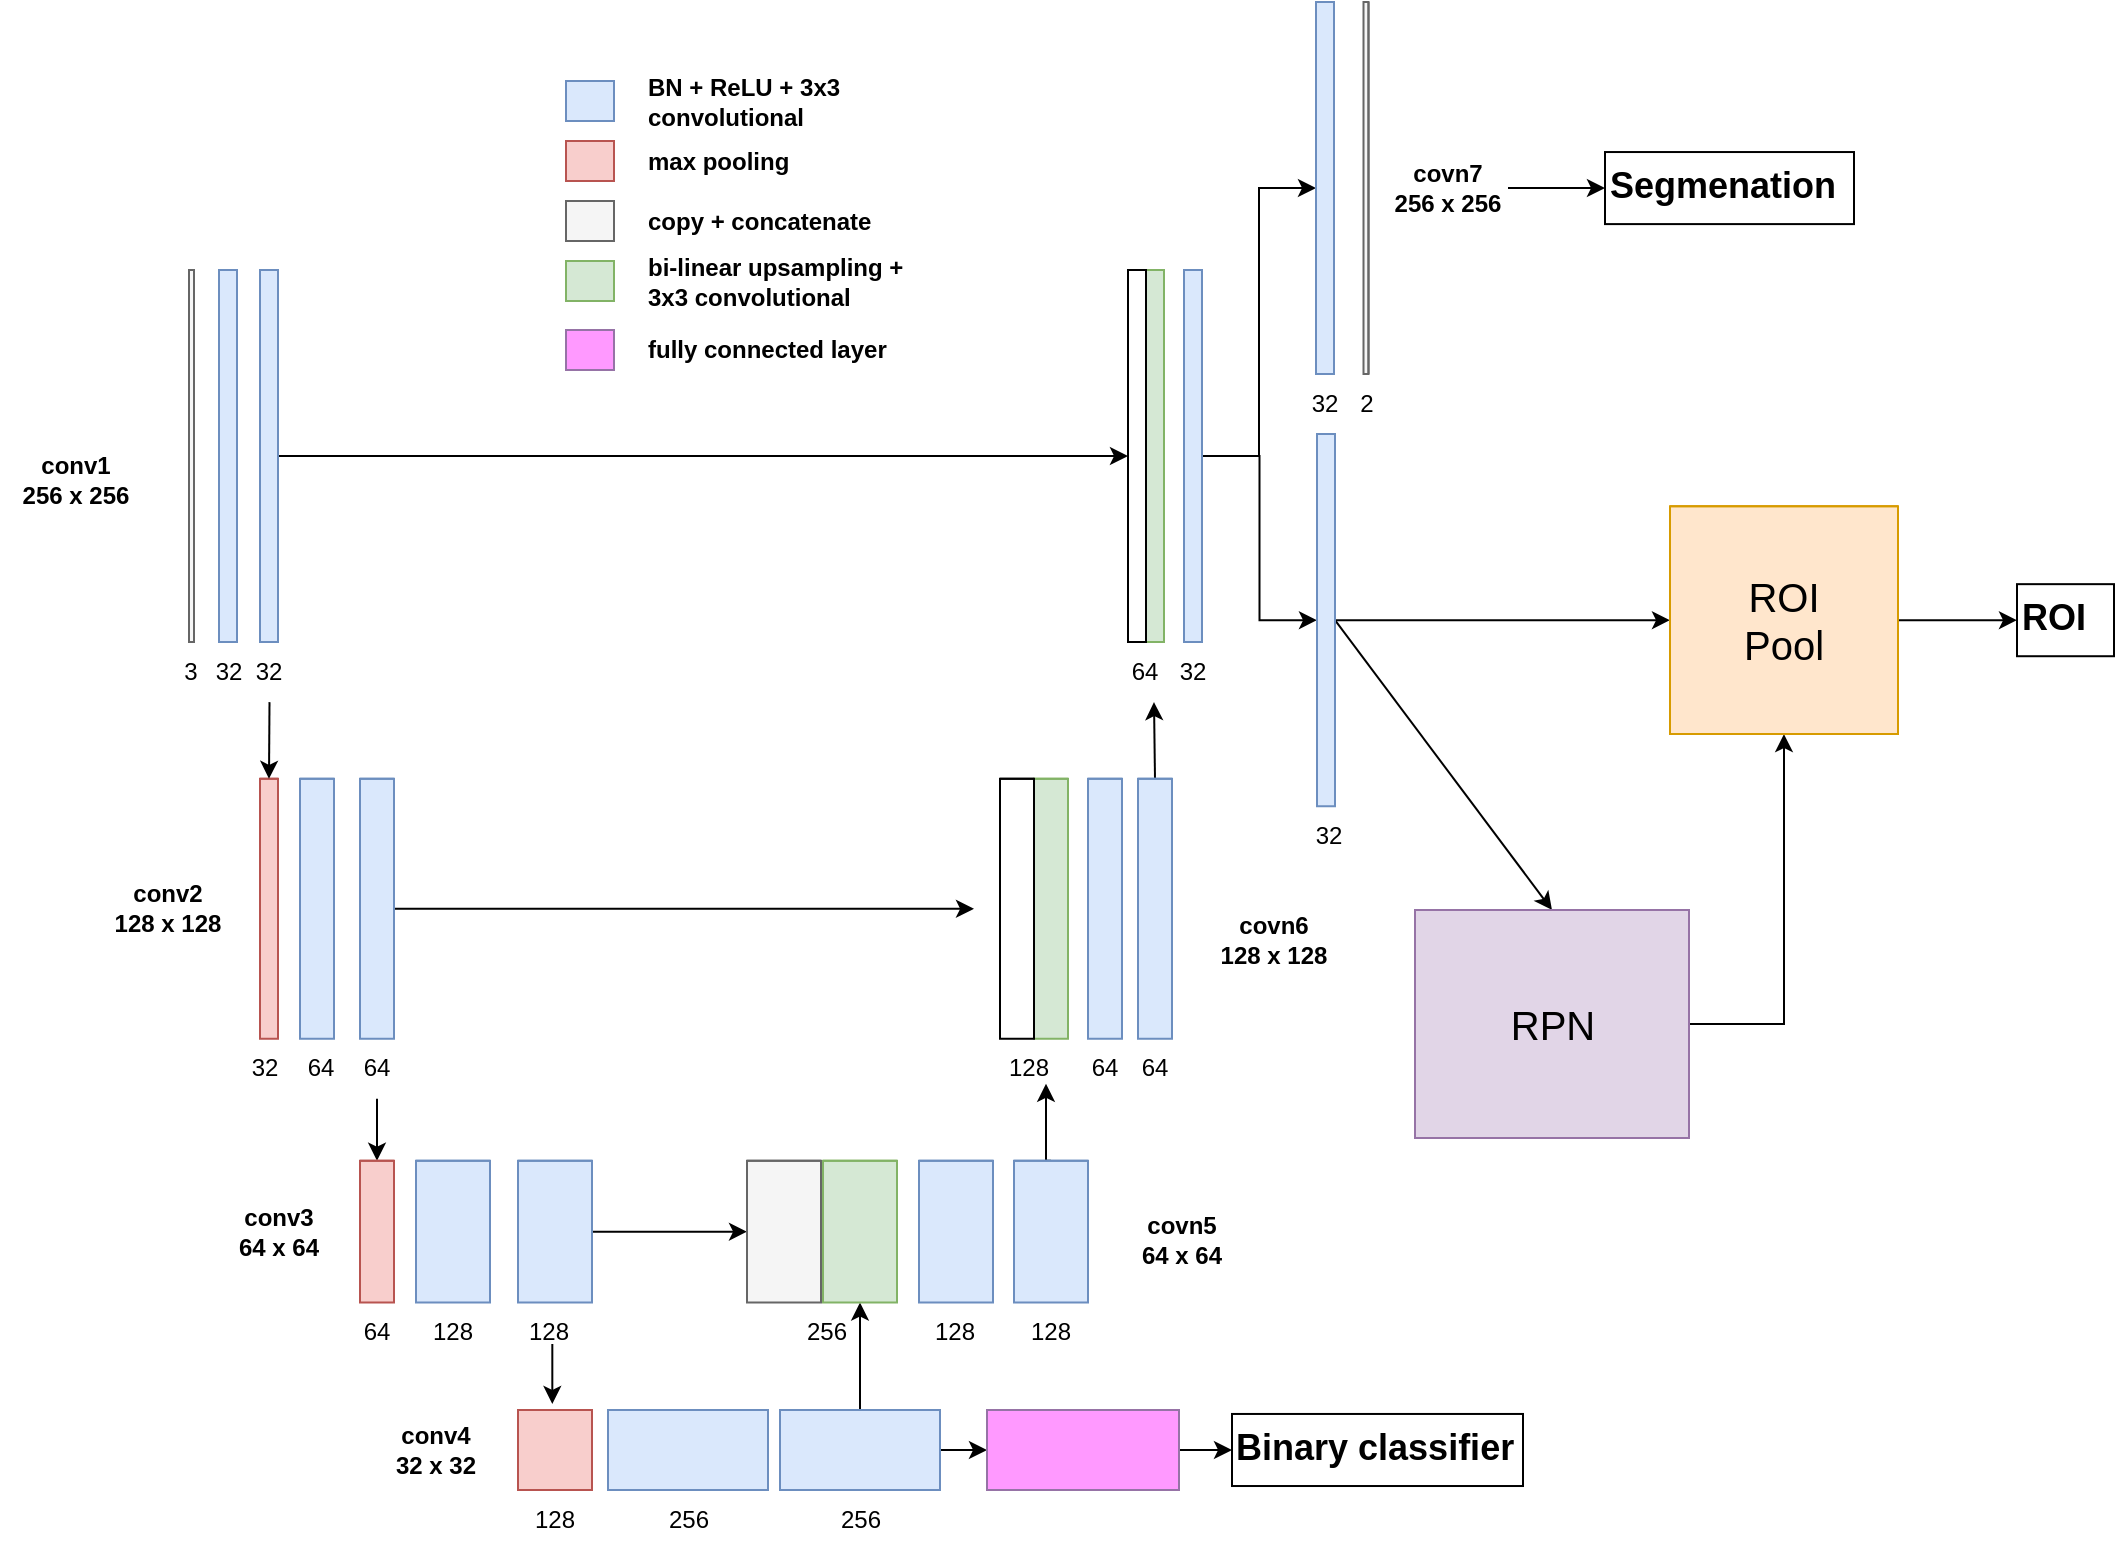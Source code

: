 <mxfile version="16.1.2" type="device"><diagram id="QJjx0-fPxzvcmYibJWj1" name="Page-1"><mxGraphModel dx="1703" dy="885" grid="1" gridSize="10" guides="1" tooltips="1" connect="1" arrows="1" fold="1" page="0" pageScale="1" pageWidth="1654" pageHeight="1169" math="0" shadow="0"><root><mxCell id="0"/><mxCell id="1" parent="0"/><mxCell id="0xnr0OYyjy1A92iuhCJO-55" style="edgeStyle=orthogonalEdgeStyle;rounded=0;orthogonalLoop=1;jettySize=auto;html=1;exitX=0.5;exitY=1;exitDx=0;exitDy=0;entryX=0;entryY=0;entryDx=8.5;entryDy=0;entryPerimeter=0;" edge="1" parent="1" source="-IOG-JnelObulEaHI8Jq-38" target="0xnr0OYyjy1A92iuhCJO-6"><mxGeometry relative="1" as="geometry"/></mxCell><mxCell id="-IOG-JnelObulEaHI8Jq-45" value="" style="shape=cube;whiteSpace=wrap;html=1;boundedLbl=1;backgroundOutline=1;darkOpacity=0.05;darkOpacity2=0.1;size=0;direction=east;flipH=1;fillColor=#f5f5f5;strokeColor=#666666;fontColor=#333333;" parent="1" vertex="1"><mxGeometry x="57.5" y="330" width="2.5" height="186.06" as="geometry"/></mxCell><mxCell id="0xnr0OYyjy1A92iuhCJO-72" style="edgeStyle=orthogonalEdgeStyle;rounded=0;orthogonalLoop=1;jettySize=auto;html=1;exitX=0;exitY=0;exitDx=0;exitDy=93.03;exitPerimeter=0;entryX=0;entryY=0;entryDx=9;entryDy=93.03;entryPerimeter=0;" edge="1" parent="1" source="4f-DMQIj-ya-iA7LCkDa-2" target="0xnr0OYyjy1A92iuhCJO-70"><mxGeometry relative="1" as="geometry"/></mxCell><mxCell id="4f-DMQIj-ya-iA7LCkDa-2" value="" style="shape=cube;whiteSpace=wrap;html=1;boundedLbl=1;backgroundOutline=1;darkOpacity=0.05;darkOpacity2=0.1;size=0;direction=east;flipH=1;fillColor=#dae8fc;strokeColor=#6c8ebf;" parent="1" vertex="1"><mxGeometry x="93" y="330" width="9" height="186.06" as="geometry"/></mxCell><mxCell id="4f-DMQIj-ya-iA7LCkDa-3" value="" style="shape=cube;whiteSpace=wrap;html=1;boundedLbl=1;backgroundOutline=1;darkOpacity=0.05;darkOpacity2=0.1;size=0;direction=east;flipH=1;fillColor=#f8cecc;strokeColor=#b85450;" parent="1" vertex="1"><mxGeometry x="93" y="584.41" width="9" height="130" as="geometry"/></mxCell><mxCell id="4f-DMQIj-ya-iA7LCkDa-24" value="" style="shape=cube;whiteSpace=wrap;html=1;boundedLbl=1;backgroundOutline=1;darkOpacity=0.05;darkOpacity2=0.1;size=0;direction=east;flipH=1;fillColor=#f8cecc;strokeColor=#b85450;" parent="1" vertex="1"><mxGeometry x="246" y="265.5" width="24" height="20" as="geometry"/></mxCell><mxCell id="4f-DMQIj-ya-iA7LCkDa-26" value="" style="shape=cube;whiteSpace=wrap;html=1;boundedLbl=1;backgroundOutline=1;darkOpacity=0.05;darkOpacity2=0.1;size=0;direction=east;flipH=1;fillColor=#f5f5f5;strokeColor=#666666;fontColor=#333333;" parent="1" vertex="1"><mxGeometry x="246" y="295.5" width="24" height="20" as="geometry"/></mxCell><mxCell id="4f-DMQIj-ya-iA7LCkDa-28" value="" style="shape=cube;whiteSpace=wrap;html=1;boundedLbl=1;backgroundOutline=1;darkOpacity=0.05;darkOpacity2=0.1;size=0;direction=east;flipH=1;fillColor=#d5e8d4;strokeColor=#82b366;" parent="1" vertex="1"><mxGeometry x="246" y="325.5" width="24" height="20" as="geometry"/></mxCell><mxCell id="4f-DMQIj-ya-iA7LCkDa-32" value="&lt;b&gt;conv3&lt;br&gt;64 x 64&lt;br&gt;&lt;/b&gt;" style="text;html=1;strokeColor=none;fillColor=none;align=center;verticalAlign=middle;whiteSpace=wrap;rounded=0;" parent="1" vertex="1"><mxGeometry x="76" y="795.82" width="53" height="30" as="geometry"/></mxCell><mxCell id="4f-DMQIj-ya-iA7LCkDa-34" value="&lt;b&gt;covn5&lt;br&gt;64 x 64&lt;br&gt;&lt;/b&gt;" style="text;html=1;strokeColor=none;fillColor=none;align=center;verticalAlign=middle;whiteSpace=wrap;rounded=0;" parent="1" vertex="1"><mxGeometry x="524" y="800" width="60" height="30" as="geometry"/></mxCell><mxCell id="4f-DMQIj-ya-iA7LCkDa-39" value="64" style="text;html=1;strokeColor=none;fillColor=none;align=center;verticalAlign=middle;whiteSpace=wrap;rounded=0;" parent="1" vertex="1"><mxGeometry x="104" y="714.41" width="39" height="30" as="geometry"/></mxCell><mxCell id="4f-DMQIj-ya-iA7LCkDa-50" value="BN + ReLU + 3x3 convolutional" style="text;html=1;strokeColor=none;fillColor=none;align=left;verticalAlign=middle;whiteSpace=wrap;rounded=0;fontStyle=1" parent="1" vertex="1"><mxGeometry x="284.5" y="233.56" width="176" height="23.88" as="geometry"/></mxCell><mxCell id="4f-DMQIj-ya-iA7LCkDa-51" value="max pooling" style="text;html=1;strokeColor=none;fillColor=none;align=left;verticalAlign=middle;whiteSpace=wrap;rounded=0;fontStyle=1" parent="1" vertex="1"><mxGeometry x="284.5" y="263.56" width="138" height="23.88" as="geometry"/></mxCell><mxCell id="4f-DMQIj-ya-iA7LCkDa-52" value="copy + concatenate" style="text;html=1;strokeColor=none;fillColor=none;align=left;verticalAlign=middle;whiteSpace=wrap;rounded=0;fontStyle=1" parent="1" vertex="1"><mxGeometry x="284.5" y="293.56" width="138" height="23.88" as="geometry"/></mxCell><mxCell id="4f-DMQIj-ya-iA7LCkDa-53" value="fully connected layer" style="text;html=1;strokeColor=none;fillColor=none;align=left;verticalAlign=middle;whiteSpace=wrap;rounded=0;fontStyle=1" parent="1" vertex="1"><mxGeometry x="284.5" y="358.06" width="138" height="23.88" as="geometry"/></mxCell><mxCell id="-IOG-JnelObulEaHI8Jq-34" value="64" style="text;html=1;strokeColor=none;fillColor=none;align=center;verticalAlign=middle;whiteSpace=wrap;rounded=0;" parent="1" vertex="1"><mxGeometry x="122" y="846.29" width="59" height="30" as="geometry"/></mxCell><mxCell id="-IOG-JnelObulEaHI8Jq-35" value="128" style="text;html=1;strokeColor=none;fillColor=none;align=center;verticalAlign=middle;whiteSpace=wrap;rounded=0;" parent="1" vertex="1"><mxGeometry x="160" y="846.29" width="59" height="30" as="geometry"/></mxCell><mxCell id="-IOG-JnelObulEaHI8Jq-36" value="128" style="text;html=1;strokeColor=none;fillColor=none;align=center;verticalAlign=middle;whiteSpace=wrap;rounded=0;" parent="1" vertex="1"><mxGeometry x="208" y="846.29" width="59" height="30" as="geometry"/></mxCell><mxCell id="-IOG-JnelObulEaHI8Jq-38" value="64" style="text;html=1;strokeColor=none;fillColor=none;align=center;verticalAlign=middle;whiteSpace=wrap;rounded=0;" parent="1" vertex="1"><mxGeometry x="132" y="714.41" width="39" height="30" as="geometry"/></mxCell><mxCell id="-IOG-JnelObulEaHI8Jq-41" value="32" style="text;html=1;strokeColor=none;fillColor=none;align=center;verticalAlign=middle;whiteSpace=wrap;rounded=0;" parent="1" vertex="1"><mxGeometry x="76" y="714.41" width="39" height="30" as="geometry"/></mxCell><mxCell id="0xnr0OYyjy1A92iuhCJO-56" style="edgeStyle=orthogonalEdgeStyle;rounded=0;orthogonalLoop=1;jettySize=auto;html=1;exitX=0.5;exitY=1;exitDx=0;exitDy=0;entryX=0;entryY=0;entryDx=4.5;entryDy=0;entryPerimeter=0;" edge="1" parent="1" source="-IOG-JnelObulEaHI8Jq-42" target="4f-DMQIj-ya-iA7LCkDa-3"><mxGeometry relative="1" as="geometry"/></mxCell><mxCell id="-IOG-JnelObulEaHI8Jq-42" value="32" style="text;html=1;strokeColor=none;fillColor=none;align=center;verticalAlign=middle;whiteSpace=wrap;rounded=0;" parent="1" vertex="1"><mxGeometry x="78.25" y="516.06" width="39" height="30" as="geometry"/></mxCell><mxCell id="-IOG-JnelObulEaHI8Jq-43" value="32" style="text;html=1;strokeColor=none;fillColor=none;align=center;verticalAlign=middle;whiteSpace=wrap;rounded=0;" parent="1" vertex="1"><mxGeometry x="57.5" y="516.06" width="39" height="30" as="geometry"/></mxCell><mxCell id="-IOG-JnelObulEaHI8Jq-46" value="3" style="text;html=1;strokeColor=none;fillColor=none;align=center;verticalAlign=middle;whiteSpace=wrap;rounded=0;" parent="1" vertex="1"><mxGeometry x="39.25" y="516.06" width="39" height="30" as="geometry"/></mxCell><mxCell id="-IOG-JnelObulEaHI8Jq-53" value="&lt;b&gt;conv2&lt;br&gt;128 x 128&lt;br&gt;&lt;/b&gt;" style="text;html=1;strokeColor=none;fillColor=none;align=center;verticalAlign=middle;whiteSpace=wrap;rounded=0;" parent="1" vertex="1"><mxGeometry x="9" y="634.41" width="76" height="30" as="geometry"/></mxCell><mxCell id="-IOG-JnelObulEaHI8Jq-54" value="&lt;b&gt;conv1&lt;br&gt;256 x 256&lt;br&gt;&lt;/b&gt;" style="text;html=1;strokeColor=none;fillColor=none;align=center;verticalAlign=middle;whiteSpace=wrap;rounded=0;" parent="1" vertex="1"><mxGeometry x="-36.75" y="420.0" width="76" height="30" as="geometry"/></mxCell><mxCell id="-IOG-JnelObulEaHI8Jq-73" value="&lt;b&gt;covn6&lt;br&gt;128 x 128&lt;br&gt;&lt;/b&gt;" style="text;html=1;strokeColor=none;fillColor=none;align=center;verticalAlign=middle;whiteSpace=wrap;rounded=0;" parent="1" vertex="1"><mxGeometry x="570" y="650" width="60" height="30" as="geometry"/></mxCell><mxCell id="0xnr0OYyjy1A92iuhCJO-94" style="edgeStyle=orthogonalEdgeStyle;rounded=0;orthogonalLoop=1;jettySize=auto;html=1;exitX=1;exitY=0.5;exitDx=0;exitDy=0;entryX=0;entryY=0.5;entryDx=0;entryDy=0;fontSize=20;" edge="1" parent="1" source="-IOG-JnelObulEaHI8Jq-74" target="0xnr0OYyjy1A92iuhCJO-83"><mxGeometry relative="1" as="geometry"/></mxCell><mxCell id="-IOG-JnelObulEaHI8Jq-74" value="&lt;b&gt;covn7&lt;br&gt;256 x 256&lt;br&gt;&lt;/b&gt;" style="text;html=1;strokeColor=none;fillColor=none;align=center;verticalAlign=middle;whiteSpace=wrap;rounded=0;" parent="1" vertex="1"><mxGeometry x="657" y="274.03" width="60" height="30" as="geometry"/></mxCell><mxCell id="-IOG-JnelObulEaHI8Jq-80" value="2" style="text;html=1;strokeColor=none;fillColor=none;align=center;verticalAlign=middle;whiteSpace=wrap;rounded=0;" parent="1" vertex="1"><mxGeometry x="617" y="382.06" width="59" height="30" as="geometry"/></mxCell><mxCell id="0xnr0OYyjy1A92iuhCJO-2" value="" style="shape=cube;whiteSpace=wrap;html=1;boundedLbl=1;backgroundOutline=1;darkOpacity=0.05;darkOpacity2=0.1;size=0;direction=east;flipH=1;fillColor=#dae8fc;strokeColor=#6c8ebf;" vertex="1" parent="1"><mxGeometry x="72.5" y="330" width="9" height="186.06" as="geometry"/></mxCell><mxCell id="0xnr0OYyjy1A92iuhCJO-3" value="" style="shape=cube;whiteSpace=wrap;html=1;boundedLbl=1;backgroundOutline=1;darkOpacity=0.05;darkOpacity2=0.1;size=0;direction=east;flipH=1;fillColor=#dae8fc;strokeColor=#6c8ebf;" vertex="1" parent="1"><mxGeometry x="113" y="584.41" width="17" height="130" as="geometry"/></mxCell><mxCell id="0xnr0OYyjy1A92iuhCJO-53" style="edgeStyle=orthogonalEdgeStyle;rounded=0;orthogonalLoop=1;jettySize=auto;html=1;exitX=0;exitY=0;exitDx=0;exitDy=65;exitPerimeter=0;" edge="1" parent="1" source="0xnr0OYyjy1A92iuhCJO-5"><mxGeometry relative="1" as="geometry"><mxPoint x="450" y="649.421" as="targetPoint"/></mxGeometry></mxCell><mxCell id="0xnr0OYyjy1A92iuhCJO-5" value="" style="shape=cube;whiteSpace=wrap;html=1;boundedLbl=1;backgroundOutline=1;darkOpacity=0.05;darkOpacity2=0.1;size=0;direction=east;flipH=1;fillColor=#dae8fc;strokeColor=#6c8ebf;" vertex="1" parent="1"><mxGeometry x="143" y="584.41" width="17" height="130" as="geometry"/></mxCell><mxCell id="0xnr0OYyjy1A92iuhCJO-6" value="" style="shape=cube;whiteSpace=wrap;html=1;boundedLbl=1;backgroundOutline=1;darkOpacity=0.05;darkOpacity2=0.1;size=0;direction=east;flipH=1;fillColor=#f8cecc;strokeColor=#b85450;" vertex="1" parent="1"><mxGeometry x="143" y="775.35" width="17" height="70.94" as="geometry"/></mxCell><mxCell id="0xnr0OYyjy1A92iuhCJO-8" value="" style="shape=cube;whiteSpace=wrap;html=1;boundedLbl=1;backgroundOutline=1;darkOpacity=0.05;darkOpacity2=0.1;size=0;direction=east;flipH=1;fillColor=#dae8fc;strokeColor=#6c8ebf;" vertex="1" parent="1"><mxGeometry x="171" y="775.35" width="37" height="70.94" as="geometry"/></mxCell><mxCell id="0xnr0OYyjy1A92iuhCJO-36" style="edgeStyle=orthogonalEdgeStyle;rounded=0;orthogonalLoop=1;jettySize=auto;html=1;exitX=0;exitY=0;exitDx=0;exitDy=35.47;exitPerimeter=0;entryX=0;entryY=0;entryDx=37;entryDy=35.47;entryPerimeter=0;" edge="1" parent="1" source="0xnr0OYyjy1A92iuhCJO-9" target="0xnr0OYyjy1A92iuhCJO-29"><mxGeometry relative="1" as="geometry"/></mxCell><mxCell id="0xnr0OYyjy1A92iuhCJO-9" value="" style="shape=cube;whiteSpace=wrap;html=1;boundedLbl=1;backgroundOutline=1;darkOpacity=0.05;darkOpacity2=0.1;size=0;direction=east;flipH=1;fillColor=#dae8fc;strokeColor=#6c8ebf;" vertex="1" parent="1"><mxGeometry x="222" y="775.35" width="37" height="70.94" as="geometry"/></mxCell><mxCell id="0xnr0OYyjy1A92iuhCJO-15" value="" style="shape=cube;whiteSpace=wrap;html=1;boundedLbl=1;backgroundOutline=1;darkOpacity=0.05;darkOpacity2=0.1;size=0;direction=east;flipH=1;fillColor=#f8cecc;strokeColor=#b85450;" vertex="1" parent="1"><mxGeometry x="222" y="900" width="37" height="40" as="geometry"/></mxCell><mxCell id="0xnr0OYyjy1A92iuhCJO-16" value="" style="shape=cube;whiteSpace=wrap;html=1;boundedLbl=1;backgroundOutline=1;darkOpacity=0.05;darkOpacity2=0.1;size=0;direction=east;flipH=1;fillColor=#dae8fc;strokeColor=#6c8ebf;" vertex="1" parent="1"><mxGeometry x="267" y="900" width="80" height="40" as="geometry"/></mxCell><mxCell id="0xnr0OYyjy1A92iuhCJO-38" style="edgeStyle=orthogonalEdgeStyle;rounded=0;orthogonalLoop=1;jettySize=auto;html=1;exitX=0;exitY=0;exitDx=40;exitDy=0;exitPerimeter=0;entryX=0;entryY=0;entryDx=18.5;entryDy=70.94;entryPerimeter=0;" edge="1" parent="1" source="0xnr0OYyjy1A92iuhCJO-17" target="0xnr0OYyjy1A92iuhCJO-28"><mxGeometry relative="1" as="geometry"/></mxCell><mxCell id="0xnr0OYyjy1A92iuhCJO-102" style="edgeStyle=orthogonalEdgeStyle;rounded=0;orthogonalLoop=1;jettySize=auto;html=1;exitX=0;exitY=0;exitDx=0;exitDy=20;exitPerimeter=0;entryX=0;entryY=0;entryDx=96.0;entryDy=20;entryPerimeter=0;fontSize=18;" edge="1" parent="1" source="0xnr0OYyjy1A92iuhCJO-17" target="0xnr0OYyjy1A92iuhCJO-101"><mxGeometry relative="1" as="geometry"/></mxCell><mxCell id="0xnr0OYyjy1A92iuhCJO-17" value="" style="shape=cube;whiteSpace=wrap;html=1;boundedLbl=1;backgroundOutline=1;darkOpacity=0.05;darkOpacity2=0.1;size=0;direction=east;flipH=1;fillColor=#dae8fc;strokeColor=#6c8ebf;" vertex="1" parent="1"><mxGeometry x="353" y="900" width="80" height="40" as="geometry"/></mxCell><mxCell id="0xnr0OYyjy1A92iuhCJO-20" style="edgeStyle=orthogonalEdgeStyle;rounded=0;orthogonalLoop=1;jettySize=auto;html=1;" edge="1" parent="1"><mxGeometry relative="1" as="geometry"><mxPoint x="239.16" y="867" as="sourcePoint"/><mxPoint x="239.16" y="897" as="targetPoint"/></mxGeometry></mxCell><mxCell id="0xnr0OYyjy1A92iuhCJO-21" value="128" style="text;html=1;strokeColor=none;fillColor=none;align=center;verticalAlign=middle;whiteSpace=wrap;rounded=0;" vertex="1" parent="1"><mxGeometry x="211" y="940.0" width="59" height="30" as="geometry"/></mxCell><mxCell id="0xnr0OYyjy1A92iuhCJO-24" value="&lt;b&gt;conv4&lt;br&gt;32 x 32&lt;br&gt;&lt;/b&gt;" style="text;html=1;strokeColor=none;fillColor=none;align=center;verticalAlign=middle;whiteSpace=wrap;rounded=0;" vertex="1" parent="1"><mxGeometry x="151" y="897.28" width="60" height="45.44" as="geometry"/></mxCell><mxCell id="0xnr0OYyjy1A92iuhCJO-25" value="256" style="text;html=1;strokeColor=none;fillColor=none;align=center;verticalAlign=middle;whiteSpace=wrap;rounded=0;" vertex="1" parent="1"><mxGeometry x="277.5" y="940" width="59" height="30" as="geometry"/></mxCell><mxCell id="0xnr0OYyjy1A92iuhCJO-26" value="256" style="text;html=1;strokeColor=none;fillColor=none;align=center;verticalAlign=middle;whiteSpace=wrap;rounded=0;" vertex="1" parent="1"><mxGeometry x="363.5" y="940" width="59" height="30" as="geometry"/></mxCell><mxCell id="0xnr0OYyjy1A92iuhCJO-28" value="" style="shape=cube;whiteSpace=wrap;html=1;boundedLbl=1;backgroundOutline=1;darkOpacity=0.05;darkOpacity2=0.1;size=0;direction=east;flipH=1;fillColor=#d5e8d4;strokeColor=#82b366;" vertex="1" parent="1"><mxGeometry x="374.5" y="775.35" width="37" height="70.94" as="geometry"/></mxCell><mxCell id="0xnr0OYyjy1A92iuhCJO-29" value="" style="shape=cube;whiteSpace=wrap;html=1;boundedLbl=1;backgroundOutline=1;darkOpacity=0.05;darkOpacity2=0.1;size=0;direction=east;flipH=1;fillColor=#f5f5f5;strokeColor=#666666;fontColor=#333333;" vertex="1" parent="1"><mxGeometry x="336.5" y="775.35" width="37" height="70.94" as="geometry"/></mxCell><mxCell id="0xnr0OYyjy1A92iuhCJO-32" value="256" style="text;html=1;strokeColor=none;fillColor=none;align=center;verticalAlign=middle;whiteSpace=wrap;rounded=0;" vertex="1" parent="1"><mxGeometry x="347" y="846.29" width="59" height="30" as="geometry"/></mxCell><mxCell id="0xnr0OYyjy1A92iuhCJO-39" value="" style="shape=cube;whiteSpace=wrap;html=1;boundedLbl=1;backgroundOutline=1;darkOpacity=0.05;darkOpacity2=0.1;size=0;direction=east;flipH=1;fillColor=#dae8fc;strokeColor=#6c8ebf;" vertex="1" parent="1"><mxGeometry x="422.5" y="775.35" width="37" height="70.94" as="geometry"/></mxCell><mxCell id="0xnr0OYyjy1A92iuhCJO-45" style="edgeStyle=orthogonalEdgeStyle;rounded=0;orthogonalLoop=1;jettySize=auto;html=1;exitX=0;exitY=0;exitDx=18.5;exitDy=0;exitPerimeter=0;entryX=0;entryY=0.75;entryDx=0;entryDy=0;" edge="1" parent="1" source="0xnr0OYyjy1A92iuhCJO-40" target="0xnr0OYyjy1A92iuhCJO-62"><mxGeometry relative="1" as="geometry"/></mxCell><mxCell id="0xnr0OYyjy1A92iuhCJO-40" value="" style="shape=cube;whiteSpace=wrap;html=1;boundedLbl=1;backgroundOutline=1;darkOpacity=0.05;darkOpacity2=0.1;size=0;direction=east;flipH=1;fillColor=#dae8fc;strokeColor=#6c8ebf;" vertex="1" parent="1"><mxGeometry x="470" y="775.35" width="37" height="70.94" as="geometry"/></mxCell><mxCell id="0xnr0OYyjy1A92iuhCJO-41" value="128" style="text;html=1;strokeColor=none;fillColor=none;align=center;verticalAlign=middle;whiteSpace=wrap;rounded=0;" vertex="1" parent="1"><mxGeometry x="411" y="846.29" width="59" height="30" as="geometry"/></mxCell><mxCell id="0xnr0OYyjy1A92iuhCJO-42" value="128" style="text;html=1;strokeColor=none;fillColor=none;align=center;verticalAlign=middle;whiteSpace=wrap;rounded=0;" vertex="1" parent="1"><mxGeometry x="459" y="846.29" width="59" height="30" as="geometry"/></mxCell><mxCell id="0xnr0OYyjy1A92iuhCJO-43" value="" style="shape=cube;whiteSpace=wrap;html=1;boundedLbl=1;backgroundOutline=1;darkOpacity=0.05;darkOpacity2=0.1;size=0;direction=east;flipH=1;fillColor=#d5e8d4;strokeColor=#82b366;" vertex="1" parent="1"><mxGeometry x="480" y="584.41" width="17" height="130" as="geometry"/></mxCell><mxCell id="0xnr0OYyjy1A92iuhCJO-44" value="" style="shape=cube;whiteSpace=wrap;html=1;boundedLbl=1;backgroundOutline=1;darkOpacity=0.05;darkOpacity2=0.1;size=0;direction=east;flipH=1;" vertex="1" parent="1"><mxGeometry x="463" y="584.41" width="17" height="130" as="geometry"/></mxCell><mxCell id="0xnr0OYyjy1A92iuhCJO-46" value="128" style="text;html=1;strokeColor=none;fillColor=none;align=center;verticalAlign=middle;whiteSpace=wrap;rounded=0;" vertex="1" parent="1"><mxGeometry x="448" y="714.41" width="59" height="30" as="geometry"/></mxCell><mxCell id="0xnr0OYyjy1A92iuhCJO-60" value="" style="shape=cube;whiteSpace=wrap;html=1;boundedLbl=1;backgroundOutline=1;darkOpacity=0.05;darkOpacity2=0.1;size=0;direction=east;flipH=1;fillColor=#dae8fc;strokeColor=#6c8ebf;" vertex="1" parent="1"><mxGeometry x="507" y="584.41" width="17" height="130" as="geometry"/></mxCell><mxCell id="0xnr0OYyjy1A92iuhCJO-71" style="edgeStyle=orthogonalEdgeStyle;rounded=0;orthogonalLoop=1;jettySize=auto;html=1;exitX=0;exitY=0;exitDx=8.5;exitDy=0;exitPerimeter=0;entryX=0;entryY=1;entryDx=0;entryDy=0;" edge="1" parent="1" source="0xnr0OYyjy1A92iuhCJO-61" target="0xnr0OYyjy1A92iuhCJO-79"><mxGeometry relative="1" as="geometry"><mxPoint x="540.75" y="520" as="targetPoint"/></mxGeometry></mxCell><mxCell id="0xnr0OYyjy1A92iuhCJO-61" value="" style="shape=cube;whiteSpace=wrap;html=1;boundedLbl=1;backgroundOutline=1;darkOpacity=0.05;darkOpacity2=0.1;size=0;direction=east;flipH=1;fillColor=#dae8fc;strokeColor=#6c8ebf;" vertex="1" parent="1"><mxGeometry x="532" y="584.41" width="17" height="130" as="geometry"/></mxCell><mxCell id="0xnr0OYyjy1A92iuhCJO-62" value="64" style="text;html=1;strokeColor=none;fillColor=none;align=center;verticalAlign=middle;whiteSpace=wrap;rounded=0;" vertex="1" parent="1"><mxGeometry x="486" y="714.41" width="59" height="30" as="geometry"/></mxCell><mxCell id="0xnr0OYyjy1A92iuhCJO-63" value="64" style="text;html=1;strokeColor=none;fillColor=none;align=center;verticalAlign=middle;whiteSpace=wrap;rounded=0;" vertex="1" parent="1"><mxGeometry x="511" y="714.41" width="59" height="30" as="geometry"/></mxCell><mxCell id="0xnr0OYyjy1A92iuhCJO-68" value="" style="shape=cube;whiteSpace=wrap;html=1;boundedLbl=1;backgroundOutline=1;darkOpacity=0.05;darkOpacity2=0.1;size=0;direction=east;flipH=1;fillColor=#d5e8d4;strokeColor=#82b366;" vertex="1" parent="1"><mxGeometry x="536" y="330" width="9" height="186.06" as="geometry"/></mxCell><mxCell id="0xnr0OYyjy1A92iuhCJO-70" value="" style="shape=cube;whiteSpace=wrap;html=1;boundedLbl=1;backgroundOutline=1;darkOpacity=0.05;darkOpacity2=0.1;size=0;direction=east;flipH=1;" vertex="1" parent="1"><mxGeometry x="527" y="330" width="9" height="186.06" as="geometry"/></mxCell><mxCell id="0xnr0OYyjy1A92iuhCJO-82" style="rounded=0;orthogonalLoop=1;jettySize=auto;html=1;exitX=0;exitY=0;exitDx=0;exitDy=93.03;exitPerimeter=0;entryX=0;entryY=0;entryDx=9;entryDy=93.03;entryPerimeter=0;edgeStyle=orthogonalEdgeStyle;" edge="1" parent="1" source="0xnr0OYyjy1A92iuhCJO-73" target="0xnr0OYyjy1A92iuhCJO-74"><mxGeometry relative="1" as="geometry"/></mxCell><mxCell id="0xnr0OYyjy1A92iuhCJO-87" style="edgeStyle=orthogonalEdgeStyle;rounded=0;orthogonalLoop=1;jettySize=auto;html=1;exitX=0;exitY=0;exitDx=0;exitDy=93.03;exitPerimeter=0;entryX=0;entryY=0;entryDx=9;entryDy=93.03;entryPerimeter=0;" edge="1" parent="1" source="0xnr0OYyjy1A92iuhCJO-73" target="0xnr0OYyjy1A92iuhCJO-86"><mxGeometry relative="1" as="geometry"/></mxCell><mxCell id="0xnr0OYyjy1A92iuhCJO-73" value="" style="shape=cube;whiteSpace=wrap;html=1;boundedLbl=1;backgroundOutline=1;darkOpacity=0.05;darkOpacity2=0.1;size=0;direction=east;flipH=1;fillColor=#dae8fc;strokeColor=#6c8ebf;" vertex="1" parent="1"><mxGeometry x="555" y="330" width="9" height="186.06" as="geometry"/></mxCell><mxCell id="0xnr0OYyjy1A92iuhCJO-74" value="" style="shape=cube;whiteSpace=wrap;html=1;boundedLbl=1;backgroundOutline=1;darkOpacity=0.05;darkOpacity2=0.1;size=0;direction=east;flipH=1;fillColor=#dae8fc;strokeColor=#6c8ebf;" vertex="1" parent="1"><mxGeometry x="621" y="196" width="9" height="186.06" as="geometry"/></mxCell><mxCell id="0xnr0OYyjy1A92iuhCJO-75" value="" style="shape=cube;whiteSpace=wrap;html=1;boundedLbl=1;backgroundOutline=1;darkOpacity=0.05;darkOpacity2=0.1;size=0;direction=east;flipH=1;fillColor=#f5f5f5;strokeColor=#666666;fontColor=#333333;" vertex="1" parent="1"><mxGeometry x="644.75" y="196" width="2.5" height="186.06" as="geometry"/></mxCell><mxCell id="0xnr0OYyjy1A92iuhCJO-79" value="32" style="text;html=1;strokeColor=none;fillColor=none;align=center;verticalAlign=middle;whiteSpace=wrap;rounded=0;" vertex="1" parent="1"><mxGeometry x="540" y="516.06" width="39" height="30" as="geometry"/></mxCell><mxCell id="0xnr0OYyjy1A92iuhCJO-80" value="64" style="text;html=1;strokeColor=none;fillColor=none;align=center;verticalAlign=middle;whiteSpace=wrap;rounded=0;" vertex="1" parent="1"><mxGeometry x="516" y="516.06" width="39" height="30" as="geometry"/></mxCell><mxCell id="0xnr0OYyjy1A92iuhCJO-83" value="&lt;div style=&quot;text-align: center&quot;&gt;&lt;span&gt;&lt;font face=&quot;helvetica&quot; size=&quot;1&quot;&gt;&lt;b style=&quot;font-size: 18px&quot;&gt;Segmenation&lt;/b&gt;&lt;/font&gt;&lt;/span&gt;&lt;/div&gt;" style="text;whiteSpace=wrap;html=1;strokeColor=default;" vertex="1" parent="1"><mxGeometry x="765.5" y="271.02" width="124.5" height="36.03" as="geometry"/></mxCell><mxCell id="0xnr0OYyjy1A92iuhCJO-85" value="32" style="text;html=1;strokeColor=none;fillColor=none;align=center;verticalAlign=middle;whiteSpace=wrap;rounded=0;" vertex="1" parent="1"><mxGeometry x="606" y="382.06" width="39" height="30" as="geometry"/></mxCell><mxCell id="0xnr0OYyjy1A92iuhCJO-95" style="rounded=0;orthogonalLoop=1;jettySize=auto;html=1;exitX=0;exitY=0;exitDx=0;exitDy=93.03;exitPerimeter=0;fontSize=18;entryX=0;entryY=0;entryDx=68.5;entryDy=0;entryPerimeter=0;" edge="1" parent="1" source="0xnr0OYyjy1A92iuhCJO-86" target="0xnr0OYyjy1A92iuhCJO-89"><mxGeometry relative="1" as="geometry"/></mxCell><mxCell id="0xnr0OYyjy1A92iuhCJO-96" style="edgeStyle=orthogonalEdgeStyle;rounded=0;orthogonalLoop=1;jettySize=auto;html=1;exitX=0;exitY=0;exitDx=0;exitDy=93.03;exitPerimeter=0;entryX=0;entryY=0;entryDx=114;entryDy=56.97;entryPerimeter=0;fontSize=18;" edge="1" parent="1" source="0xnr0OYyjy1A92iuhCJO-86" target="0xnr0OYyjy1A92iuhCJO-90"><mxGeometry relative="1" as="geometry"/></mxCell><mxCell id="0xnr0OYyjy1A92iuhCJO-86" value="" style="shape=cube;whiteSpace=wrap;html=1;boundedLbl=1;backgroundOutline=1;darkOpacity=0.05;darkOpacity2=0.1;size=0;direction=east;flipH=1;fillColor=#dae8fc;strokeColor=#6c8ebf;" vertex="1" parent="1"><mxGeometry x="621.5" y="412.06" width="9" height="186.06" as="geometry"/></mxCell><mxCell id="0xnr0OYyjy1A92iuhCJO-88" value="32" style="text;html=1;strokeColor=none;fillColor=none;align=center;verticalAlign=middle;whiteSpace=wrap;rounded=0;" vertex="1" parent="1"><mxGeometry x="608.25" y="598.12" width="39" height="30" as="geometry"/></mxCell><mxCell id="0xnr0OYyjy1A92iuhCJO-97" style="edgeStyle=orthogonalEdgeStyle;rounded=0;orthogonalLoop=1;jettySize=auto;html=1;exitX=0;exitY=0;exitDx=0;exitDy=56.97;exitPerimeter=0;entryX=0;entryY=0;entryDx=57;entryDy=113.94;entryPerimeter=0;fontSize=18;" edge="1" parent="1" source="0xnr0OYyjy1A92iuhCJO-89" target="0xnr0OYyjy1A92iuhCJO-90"><mxGeometry relative="1" as="geometry"/></mxCell><mxCell id="0xnr0OYyjy1A92iuhCJO-89" value="&lt;font style=&quot;font-size: 20px&quot;&gt;RPN&lt;/font&gt;" style="shape=cube;whiteSpace=wrap;html=1;boundedLbl=1;backgroundOutline=1;darkOpacity=0.05;darkOpacity2=0.1;size=0;direction=east;flipH=1;fillColor=#e1d5e7;strokeColor=#9673a6;" vertex="1" parent="1"><mxGeometry x="670.5" y="650" width="137" height="113.94" as="geometry"/></mxCell><mxCell id="0xnr0OYyjy1A92iuhCJO-98" style="edgeStyle=orthogonalEdgeStyle;rounded=0;orthogonalLoop=1;jettySize=auto;html=1;exitX=0;exitY=0;exitDx=0;exitDy=56.97;exitPerimeter=0;fontSize=18;entryX=0;entryY=0.5;entryDx=0;entryDy=0;" edge="1" parent="1" source="0xnr0OYyjy1A92iuhCJO-90" target="0xnr0OYyjy1A92iuhCJO-99"><mxGeometry relative="1" as="geometry"><mxPoint x="1100" y="505.909" as="targetPoint"/></mxGeometry></mxCell><mxCell id="0xnr0OYyjy1A92iuhCJO-90" value="&lt;font style=&quot;font-size: 20px&quot;&gt;ROI&lt;br&gt;Pool&lt;br&gt;&lt;/font&gt;" style="shape=cube;whiteSpace=wrap;html=1;boundedLbl=1;backgroundOutline=1;darkOpacity=0.05;darkOpacity2=0.1;size=0;direction=east;flipH=1;fillColor=#ffe6cc;strokeColor=#d79b00;" vertex="1" parent="1"><mxGeometry x="798" y="448.12" width="114" height="113.94" as="geometry"/></mxCell><mxCell id="0xnr0OYyjy1A92iuhCJO-99" value="&lt;div style=&quot;text-align: center&quot;&gt;&lt;span&gt;&lt;font face=&quot;helvetica&quot; size=&quot;1&quot;&gt;&lt;b style=&quot;font-size: 18px&quot;&gt;ROI&lt;/b&gt;&lt;/font&gt;&lt;/span&gt;&lt;/div&gt;" style="text;whiteSpace=wrap;html=1;strokeColor=default;" vertex="1" parent="1"><mxGeometry x="971.5" y="487.08" width="48.5" height="36.03" as="geometry"/></mxCell><mxCell id="0xnr0OYyjy1A92iuhCJO-103" style="edgeStyle=orthogonalEdgeStyle;rounded=0;orthogonalLoop=1;jettySize=auto;html=1;exitX=0;exitY=0;exitDx=0;exitDy=20;exitPerimeter=0;fontSize=18;entryX=0;entryY=0.5;entryDx=0;entryDy=0;" edge="1" parent="1" source="0xnr0OYyjy1A92iuhCJO-101" target="0xnr0OYyjy1A92iuhCJO-104"><mxGeometry relative="1" as="geometry"><mxPoint x="600" y="919.75" as="targetPoint"/></mxGeometry></mxCell><mxCell id="0xnr0OYyjy1A92iuhCJO-101" value="" style="shape=cube;whiteSpace=wrap;html=1;boundedLbl=1;backgroundOutline=1;darkOpacity=0.05;darkOpacity2=0.1;size=0;direction=east;flipH=1;fillColor=#FF99FF;strokeColor=#9673a6;" vertex="1" parent="1"><mxGeometry x="456.5" y="900" width="96" height="40" as="geometry"/></mxCell><mxCell id="0xnr0OYyjy1A92iuhCJO-104" value="&lt;div style=&quot;text-align: center&quot;&gt;&lt;font face=&quot;helvetica&quot;&gt;&lt;span style=&quot;font-size: 18px&quot;&gt;&lt;b&gt;Binary classifier&lt;/b&gt;&lt;/span&gt;&lt;/font&gt;&lt;/div&gt;" style="text;whiteSpace=wrap;html=1;strokeColor=default;" vertex="1" parent="1"><mxGeometry x="579" y="901.98" width="145.5" height="36.03" as="geometry"/></mxCell><mxCell id="0xnr0OYyjy1A92iuhCJO-107" value="" style="shape=cube;whiteSpace=wrap;html=1;boundedLbl=1;backgroundOutline=1;darkOpacity=0.05;darkOpacity2=0.1;size=0;direction=east;flipH=1;fillColor=#FF99FF;strokeColor=#9673a6;" vertex="1" parent="1"><mxGeometry x="246" y="360" width="24" height="20" as="geometry"/></mxCell><mxCell id="0xnr0OYyjy1A92iuhCJO-109" value="bi-linear upsampling + 3x3 convolutional" style="text;html=1;strokeColor=none;fillColor=none;align=left;verticalAlign=middle;whiteSpace=wrap;rounded=0;fontStyle=1" vertex="1" parent="1"><mxGeometry x="284.5" y="323.56" width="138" height="23.88" as="geometry"/></mxCell><mxCell id="0xnr0OYyjy1A92iuhCJO-110" value="" style="shape=cube;whiteSpace=wrap;html=1;boundedLbl=1;backgroundOutline=1;darkOpacity=0.05;darkOpacity2=0.1;size=0;direction=east;flipH=1;fillColor=#dae8fc;strokeColor=#6c8ebf;" vertex="1" parent="1"><mxGeometry x="246" y="235.5" width="24" height="20" as="geometry"/></mxCell></root></mxGraphModel></diagram></mxfile>